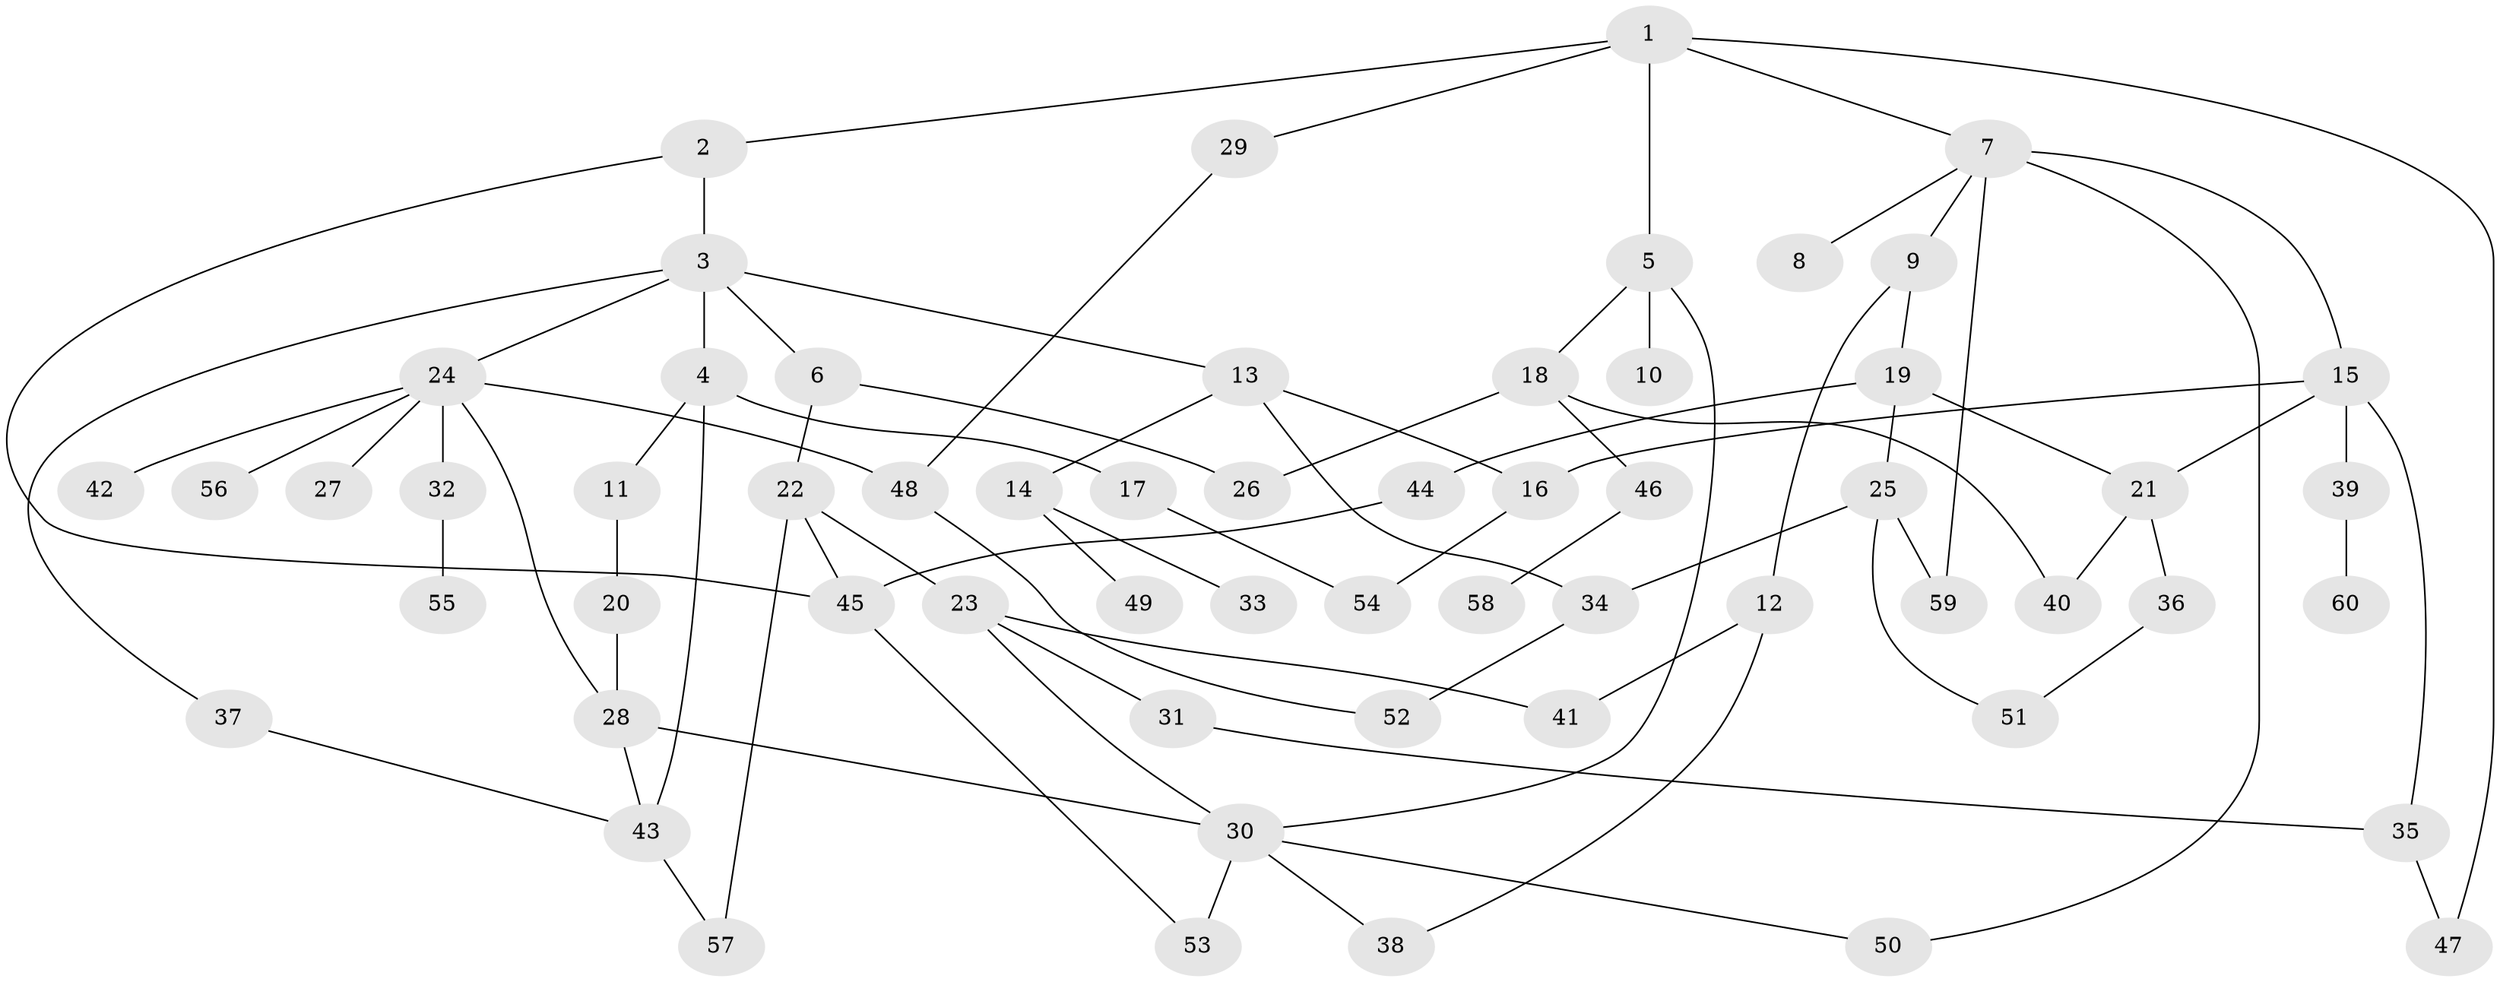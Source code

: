// Generated by graph-tools (version 1.1) at 2025/10/02/27/25 16:10:51]
// undirected, 60 vertices, 83 edges
graph export_dot {
graph [start="1"]
  node [color=gray90,style=filled];
  1;
  2;
  3;
  4;
  5;
  6;
  7;
  8;
  9;
  10;
  11;
  12;
  13;
  14;
  15;
  16;
  17;
  18;
  19;
  20;
  21;
  22;
  23;
  24;
  25;
  26;
  27;
  28;
  29;
  30;
  31;
  32;
  33;
  34;
  35;
  36;
  37;
  38;
  39;
  40;
  41;
  42;
  43;
  44;
  45;
  46;
  47;
  48;
  49;
  50;
  51;
  52;
  53;
  54;
  55;
  56;
  57;
  58;
  59;
  60;
  1 -- 2;
  1 -- 5;
  1 -- 7;
  1 -- 29;
  1 -- 47;
  2 -- 3;
  2 -- 45;
  3 -- 4;
  3 -- 6;
  3 -- 13;
  3 -- 24;
  3 -- 37;
  4 -- 11;
  4 -- 17;
  4 -- 43;
  5 -- 10;
  5 -- 18;
  5 -- 30;
  6 -- 22;
  6 -- 26;
  7 -- 8;
  7 -- 9;
  7 -- 15;
  7 -- 50;
  7 -- 59;
  9 -- 12;
  9 -- 19;
  11 -- 20;
  12 -- 41;
  12 -- 38;
  13 -- 14;
  13 -- 16;
  13 -- 34;
  14 -- 33;
  14 -- 49;
  15 -- 21;
  15 -- 39;
  15 -- 16;
  15 -- 35;
  16 -- 54;
  17 -- 54;
  18 -- 46;
  18 -- 26;
  18 -- 40;
  19 -- 25;
  19 -- 44;
  19 -- 21;
  20 -- 28;
  21 -- 36;
  21 -- 40;
  22 -- 23;
  22 -- 57;
  22 -- 45;
  23 -- 31;
  23 -- 41;
  23 -- 30;
  24 -- 27;
  24 -- 32;
  24 -- 42;
  24 -- 48;
  24 -- 56;
  24 -- 28;
  25 -- 59;
  25 -- 34;
  25 -- 51;
  28 -- 30;
  28 -- 43;
  29 -- 48;
  30 -- 38;
  30 -- 53;
  30 -- 50;
  31 -- 35;
  32 -- 55;
  34 -- 52;
  35 -- 47;
  36 -- 51;
  37 -- 43;
  39 -- 60;
  43 -- 57;
  44 -- 45;
  45 -- 53;
  46 -- 58;
  48 -- 52;
}
